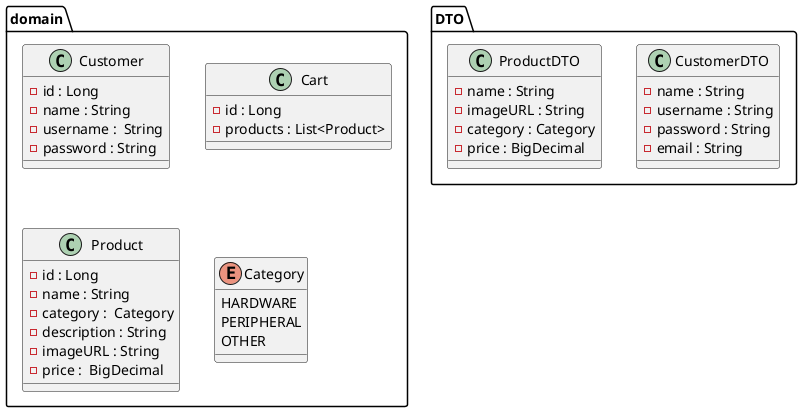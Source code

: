 @startuml

package domain{
	class Customer {
		- id : Long
		- name : String
		- username :  String
		- password : String
	}

	class Cart {
		- id : Long
		- products : List<Product>
		
	} 
	class Product {
		- id : Long
		- name : String
		- category :  Category
		- description : String
		- imageURL : String
		- price :  BigDecimal
	}
	enum Category {
		HARDWARE
		PERIPHERAL
		OTHER
	}
	

}
package DTO {
	class CustomerDTO {
		- name : String
		- username : String
		- password : String
		- email : String	
	}
	class ProductDTO {
		- name : String
		- imageURL : String
		- category : Category
		- price : BigDecimal
	}
}

@enduml

